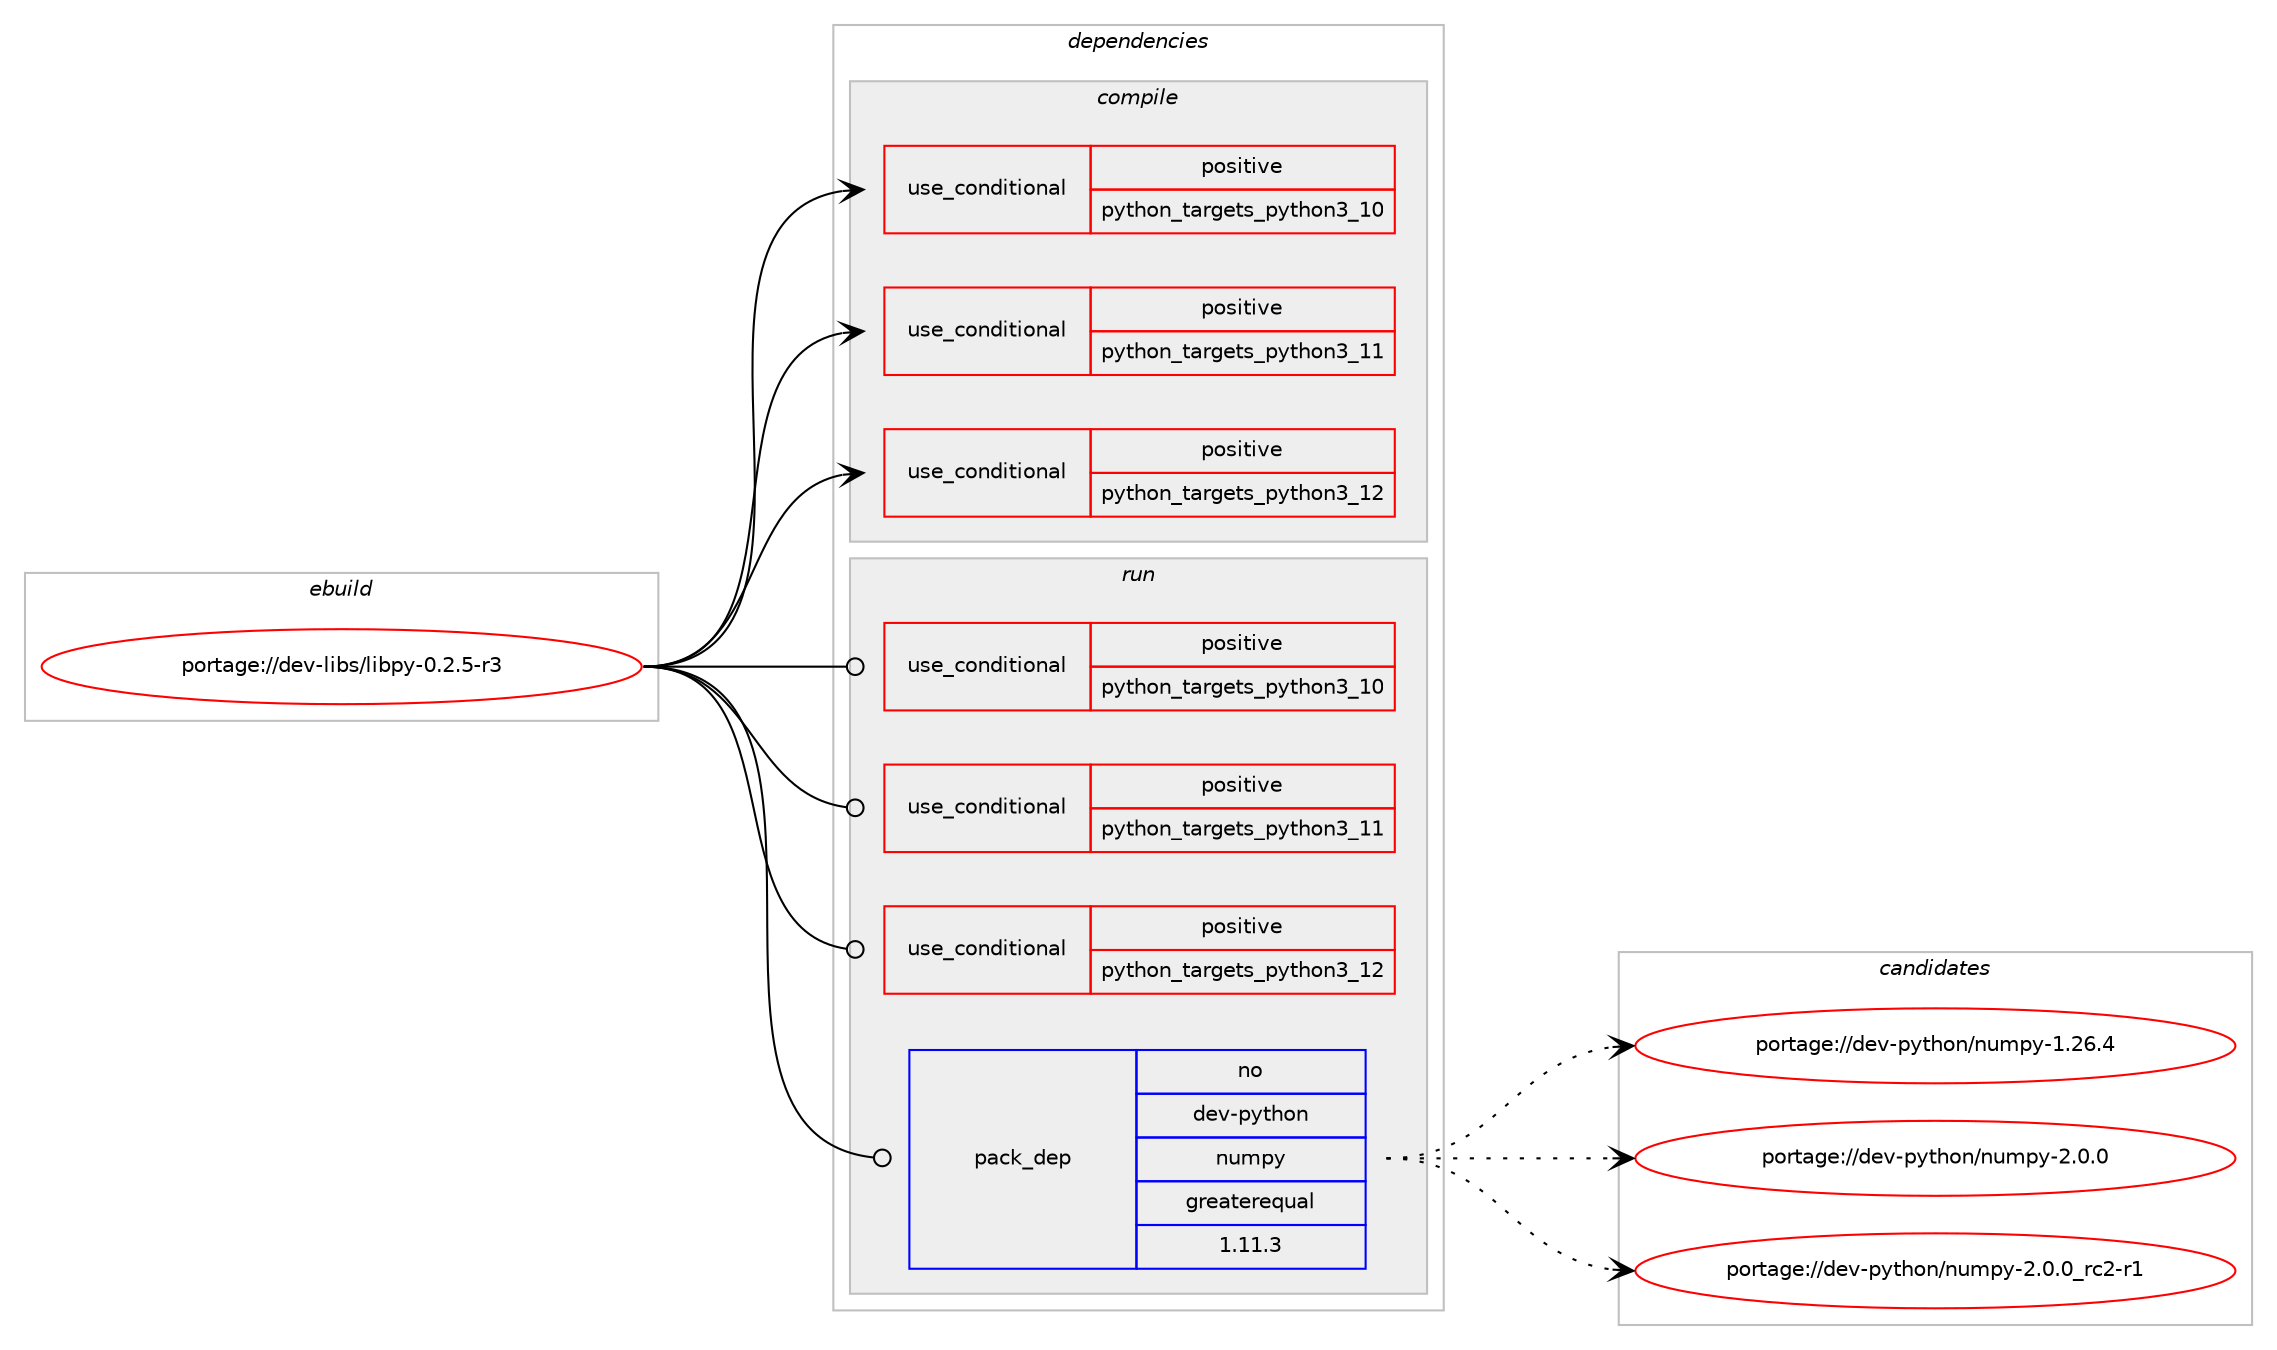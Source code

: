 digraph prolog {

# *************
# Graph options
# *************

newrank=true;
concentrate=true;
compound=true;
graph [rankdir=LR,fontname=Helvetica,fontsize=10,ranksep=1.5];#, ranksep=2.5, nodesep=0.2];
edge  [arrowhead=vee];
node  [fontname=Helvetica,fontsize=10];

# **********
# The ebuild
# **********

subgraph cluster_leftcol {
color=gray;
rank=same;
label=<<i>ebuild</i>>;
id [label="portage://dev-libs/libpy-0.2.5-r3", color=red, width=4, href="../dev-libs/libpy-0.2.5-r3.svg"];
}

# ****************
# The dependencies
# ****************

subgraph cluster_midcol {
color=gray;
label=<<i>dependencies</i>>;
subgraph cluster_compile {
fillcolor="#eeeeee";
style=filled;
label=<<i>compile</i>>;
subgraph cond26408 {
dependency56322 [label=<<TABLE BORDER="0" CELLBORDER="1" CELLSPACING="0" CELLPADDING="4"><TR><TD ROWSPAN="3" CELLPADDING="10">use_conditional</TD></TR><TR><TD>positive</TD></TR><TR><TD>python_targets_python3_10</TD></TR></TABLE>>, shape=none, color=red];
# *** BEGIN UNKNOWN DEPENDENCY TYPE (TODO) ***
# dependency56322 -> package_dependency(portage://dev-libs/libpy-0.2.5-r3,install,no,dev-lang,python,none,[,,],[slot(3.10)],[])
# *** END UNKNOWN DEPENDENCY TYPE (TODO) ***

}
id:e -> dependency56322:w [weight=20,style="solid",arrowhead="vee"];
subgraph cond26409 {
dependency56323 [label=<<TABLE BORDER="0" CELLBORDER="1" CELLSPACING="0" CELLPADDING="4"><TR><TD ROWSPAN="3" CELLPADDING="10">use_conditional</TD></TR><TR><TD>positive</TD></TR><TR><TD>python_targets_python3_11</TD></TR></TABLE>>, shape=none, color=red];
# *** BEGIN UNKNOWN DEPENDENCY TYPE (TODO) ***
# dependency56323 -> package_dependency(portage://dev-libs/libpy-0.2.5-r3,install,no,dev-lang,python,none,[,,],[slot(3.11)],[])
# *** END UNKNOWN DEPENDENCY TYPE (TODO) ***

}
id:e -> dependency56323:w [weight=20,style="solid",arrowhead="vee"];
subgraph cond26410 {
dependency56324 [label=<<TABLE BORDER="0" CELLBORDER="1" CELLSPACING="0" CELLPADDING="4"><TR><TD ROWSPAN="3" CELLPADDING="10">use_conditional</TD></TR><TR><TD>positive</TD></TR><TR><TD>python_targets_python3_12</TD></TR></TABLE>>, shape=none, color=red];
# *** BEGIN UNKNOWN DEPENDENCY TYPE (TODO) ***
# dependency56324 -> package_dependency(portage://dev-libs/libpy-0.2.5-r3,install,no,dev-lang,python,none,[,,],[slot(3.12)],[])
# *** END UNKNOWN DEPENDENCY TYPE (TODO) ***

}
id:e -> dependency56324:w [weight=20,style="solid",arrowhead="vee"];
}
subgraph cluster_compileandrun {
fillcolor="#eeeeee";
style=filled;
label=<<i>compile and run</i>>;
}
subgraph cluster_run {
fillcolor="#eeeeee";
style=filled;
label=<<i>run</i>>;
subgraph cond26411 {
dependency56325 [label=<<TABLE BORDER="0" CELLBORDER="1" CELLSPACING="0" CELLPADDING="4"><TR><TD ROWSPAN="3" CELLPADDING="10">use_conditional</TD></TR><TR><TD>positive</TD></TR><TR><TD>python_targets_python3_10</TD></TR></TABLE>>, shape=none, color=red];
# *** BEGIN UNKNOWN DEPENDENCY TYPE (TODO) ***
# dependency56325 -> package_dependency(portage://dev-libs/libpy-0.2.5-r3,run,no,dev-lang,python,none,[,,],[slot(3.10)],[])
# *** END UNKNOWN DEPENDENCY TYPE (TODO) ***

}
id:e -> dependency56325:w [weight=20,style="solid",arrowhead="odot"];
subgraph cond26412 {
dependency56326 [label=<<TABLE BORDER="0" CELLBORDER="1" CELLSPACING="0" CELLPADDING="4"><TR><TD ROWSPAN="3" CELLPADDING="10">use_conditional</TD></TR><TR><TD>positive</TD></TR><TR><TD>python_targets_python3_11</TD></TR></TABLE>>, shape=none, color=red];
# *** BEGIN UNKNOWN DEPENDENCY TYPE (TODO) ***
# dependency56326 -> package_dependency(portage://dev-libs/libpy-0.2.5-r3,run,no,dev-lang,python,none,[,,],[slot(3.11)],[])
# *** END UNKNOWN DEPENDENCY TYPE (TODO) ***

}
id:e -> dependency56326:w [weight=20,style="solid",arrowhead="odot"];
subgraph cond26413 {
dependency56327 [label=<<TABLE BORDER="0" CELLBORDER="1" CELLSPACING="0" CELLPADDING="4"><TR><TD ROWSPAN="3" CELLPADDING="10">use_conditional</TD></TR><TR><TD>positive</TD></TR><TR><TD>python_targets_python3_12</TD></TR></TABLE>>, shape=none, color=red];
# *** BEGIN UNKNOWN DEPENDENCY TYPE (TODO) ***
# dependency56327 -> package_dependency(portage://dev-libs/libpy-0.2.5-r3,run,no,dev-lang,python,none,[,,],[slot(3.12)],[])
# *** END UNKNOWN DEPENDENCY TYPE (TODO) ***

}
id:e -> dependency56327:w [weight=20,style="solid",arrowhead="odot"];
subgraph pack28755 {
dependency56328 [label=<<TABLE BORDER="0" CELLBORDER="1" CELLSPACING="0" CELLPADDING="4" WIDTH="220"><TR><TD ROWSPAN="6" CELLPADDING="30">pack_dep</TD></TR><TR><TD WIDTH="110">no</TD></TR><TR><TD>dev-python</TD></TR><TR><TD>numpy</TD></TR><TR><TD>greaterequal</TD></TR><TR><TD>1.11.3</TD></TR></TABLE>>, shape=none, color=blue];
}
id:e -> dependency56328:w [weight=20,style="solid",arrowhead="odot"];
}
}

# **************
# The candidates
# **************

subgraph cluster_choices {
rank=same;
color=gray;
label=<<i>candidates</i>>;

subgraph choice28755 {
color=black;
nodesep=1;
choice100101118451121211161041111104711011710911212145494650544652 [label="portage://dev-python/numpy-1.26.4", color=red, width=4,href="../dev-python/numpy-1.26.4.svg"];
choice1001011184511212111610411111047110117109112121455046484648 [label="portage://dev-python/numpy-2.0.0", color=red, width=4,href="../dev-python/numpy-2.0.0.svg"];
choice10010111845112121116104111110471101171091121214550464846489511499504511449 [label="portage://dev-python/numpy-2.0.0_rc2-r1", color=red, width=4,href="../dev-python/numpy-2.0.0_rc2-r1.svg"];
dependency56328:e -> choice100101118451121211161041111104711011710911212145494650544652:w [style=dotted,weight="100"];
dependency56328:e -> choice1001011184511212111610411111047110117109112121455046484648:w [style=dotted,weight="100"];
dependency56328:e -> choice10010111845112121116104111110471101171091121214550464846489511499504511449:w [style=dotted,weight="100"];
}
}

}
